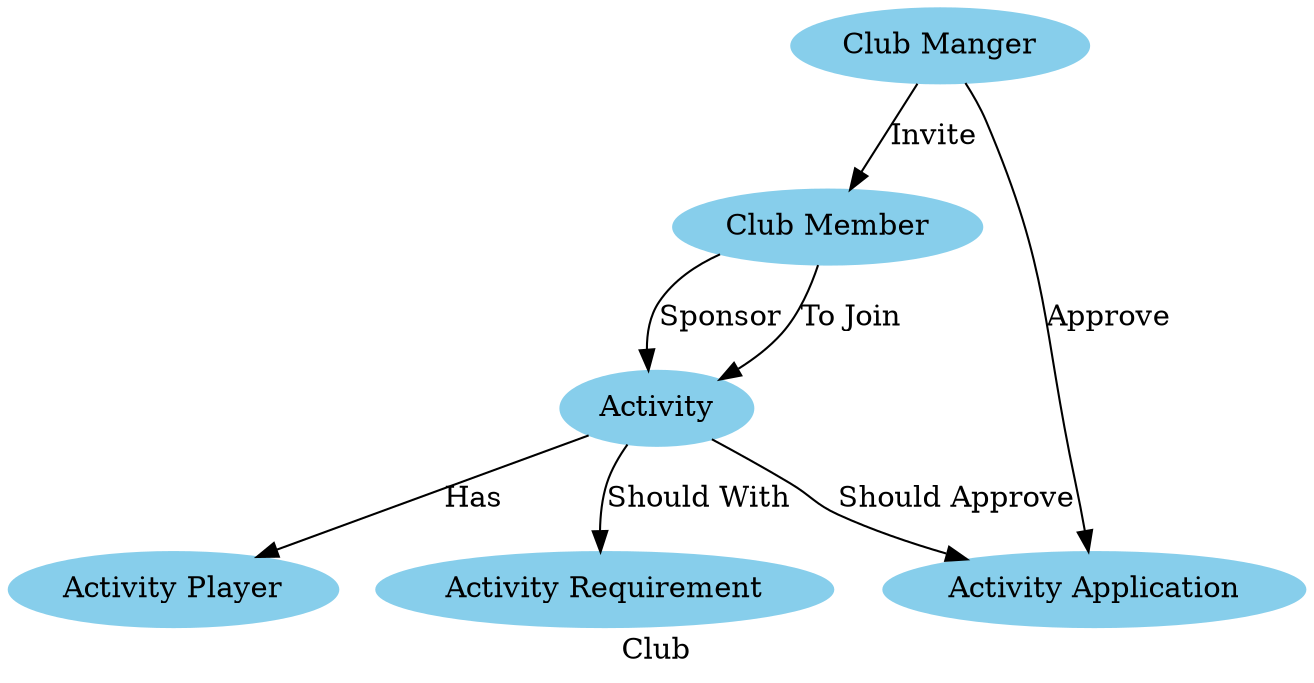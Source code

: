 digraph Club_Systm_Domain{
	label="Club";
	node [color="skyblue", style="filled"];
	Club_Manger[label="Club Manger"];
	Club_Member[label="Club Member"];
	Activity[label="Activity"];
	Activity_Player[label="Activity Player"];
	Activity_Requirement[label="Activity Requirement"];
	Activity_Application[label="Activity Application"];

	Club_Manger->Club_Member[label="Invite"];
	Club_Member->Activity[label="Sponsor"];
	Activity->Activity_Requirement[label="Should With"];
	Activity->Activity_Application[label="Should Approve"];
	Club_Manger->Activity_Application[label="Approve"];

	
	Club_Member->Activity[label="To Join"];
	Activity->Activity_Player[label="Has"];

}

#How Club_Manger Know Activity_Application?
#How Club_Manger Know inviting who?
#How Club_Member Check invite;